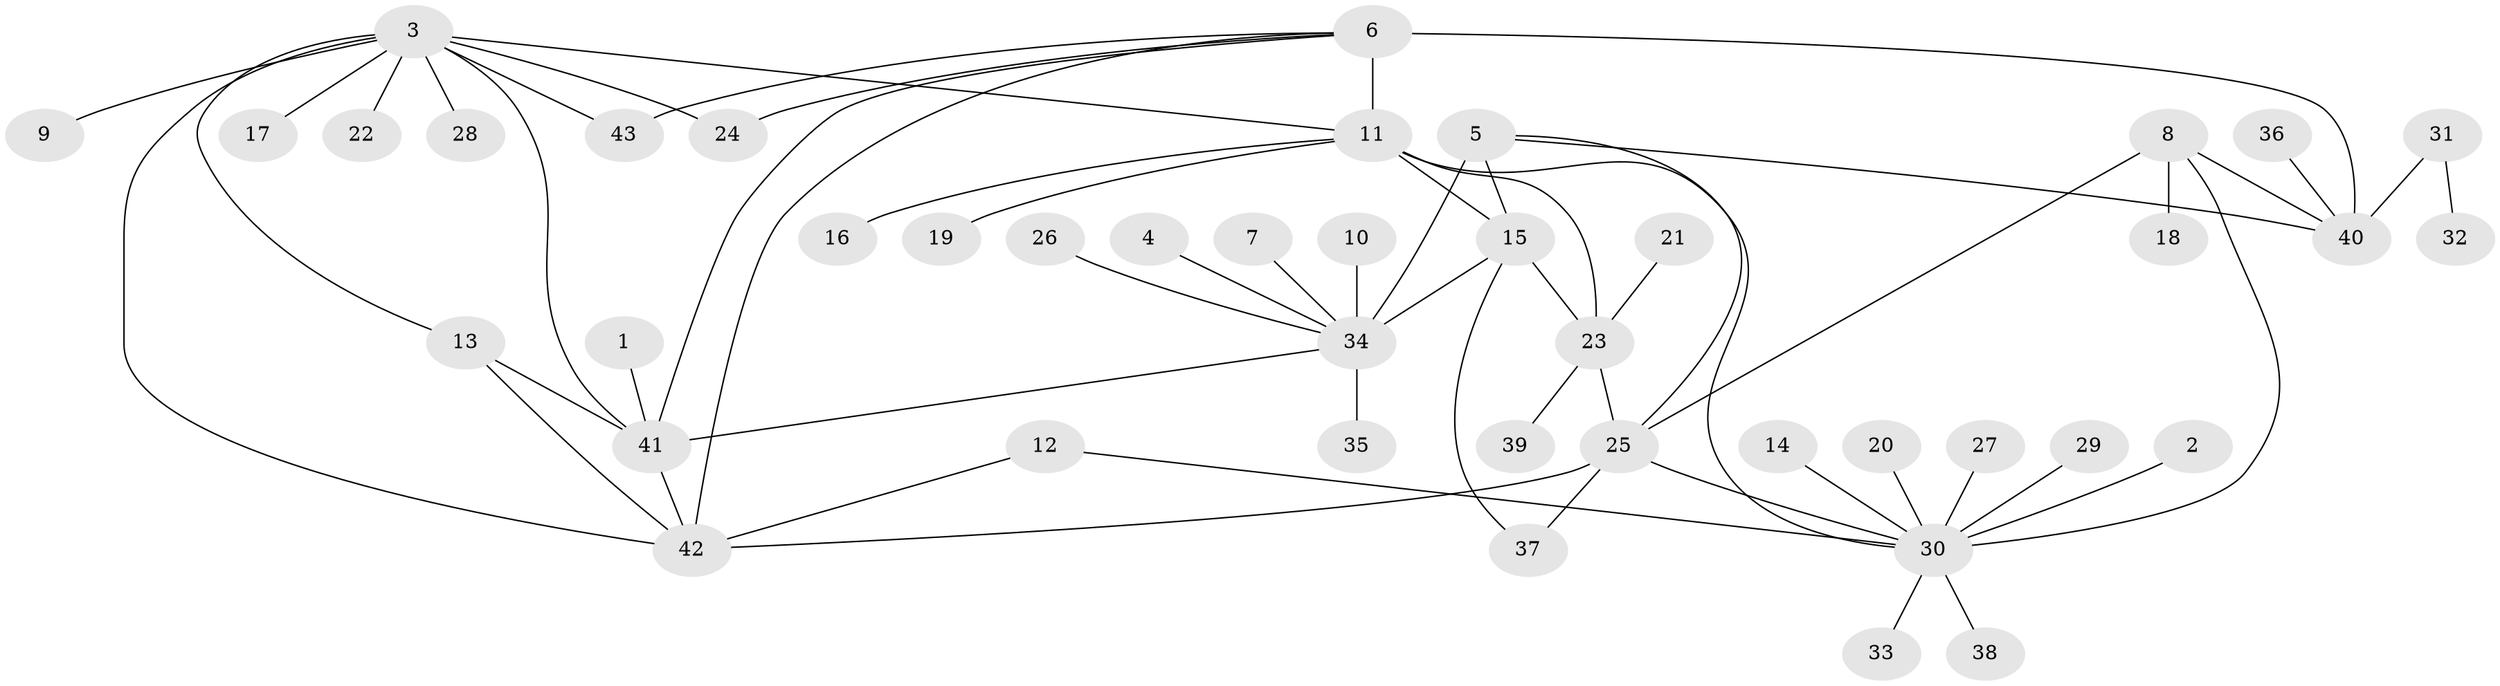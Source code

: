 // original degree distribution, {4: 0.046511627906976744, 10: 0.023255813953488372, 6: 0.05813953488372093, 12: 0.011627906976744186, 8: 0.023255813953488372, 5: 0.03488372093023256, 7: 0.023255813953488372, 3: 0.046511627906976744, 14: 0.011627906976744186, 1: 0.5465116279069767, 2: 0.1744186046511628}
// Generated by graph-tools (version 1.1) at 2025/37/03/04/25 23:37:36]
// undirected, 43 vertices, 60 edges
graph export_dot {
  node [color=gray90,style=filled];
  1;
  2;
  3;
  4;
  5;
  6;
  7;
  8;
  9;
  10;
  11;
  12;
  13;
  14;
  15;
  16;
  17;
  18;
  19;
  20;
  21;
  22;
  23;
  24;
  25;
  26;
  27;
  28;
  29;
  30;
  31;
  32;
  33;
  34;
  35;
  36;
  37;
  38;
  39;
  40;
  41;
  42;
  43;
  1 -- 41 [weight=1.0];
  2 -- 30 [weight=1.0];
  3 -- 9 [weight=1.0];
  3 -- 11 [weight=1.0];
  3 -- 13 [weight=1.0];
  3 -- 17 [weight=1.0];
  3 -- 22 [weight=1.0];
  3 -- 24 [weight=1.0];
  3 -- 28 [weight=1.0];
  3 -- 41 [weight=1.0];
  3 -- 42 [weight=1.0];
  3 -- 43 [weight=1.0];
  4 -- 34 [weight=1.0];
  5 -- 15 [weight=1.0];
  5 -- 25 [weight=1.0];
  5 -- 34 [weight=4.0];
  5 -- 40 [weight=1.0];
  6 -- 11 [weight=1.0];
  6 -- 24 [weight=1.0];
  6 -- 40 [weight=4.0];
  6 -- 41 [weight=1.0];
  6 -- 42 [weight=1.0];
  6 -- 43 [weight=1.0];
  7 -- 34 [weight=1.0];
  8 -- 18 [weight=1.0];
  8 -- 25 [weight=2.0];
  8 -- 30 [weight=2.0];
  8 -- 40 [weight=1.0];
  10 -- 34 [weight=1.0];
  11 -- 15 [weight=1.0];
  11 -- 16 [weight=1.0];
  11 -- 19 [weight=1.0];
  11 -- 23 [weight=2.0];
  11 -- 30 [weight=1.0];
  12 -- 30 [weight=1.0];
  12 -- 42 [weight=1.0];
  13 -- 41 [weight=1.0];
  13 -- 42 [weight=1.0];
  14 -- 30 [weight=1.0];
  15 -- 23 [weight=2.0];
  15 -- 34 [weight=1.0];
  15 -- 37 [weight=1.0];
  20 -- 30 [weight=1.0];
  21 -- 23 [weight=1.0];
  23 -- 25 [weight=1.0];
  23 -- 39 [weight=1.0];
  25 -- 30 [weight=1.0];
  25 -- 37 [weight=1.0];
  25 -- 42 [weight=1.0];
  26 -- 34 [weight=1.0];
  27 -- 30 [weight=1.0];
  29 -- 30 [weight=1.0];
  30 -- 33 [weight=1.0];
  30 -- 38 [weight=1.0];
  31 -- 32 [weight=1.0];
  31 -- 40 [weight=1.0];
  34 -- 35 [weight=1.0];
  34 -- 41 [weight=1.0];
  36 -- 40 [weight=1.0];
  41 -- 42 [weight=1.0];
}
